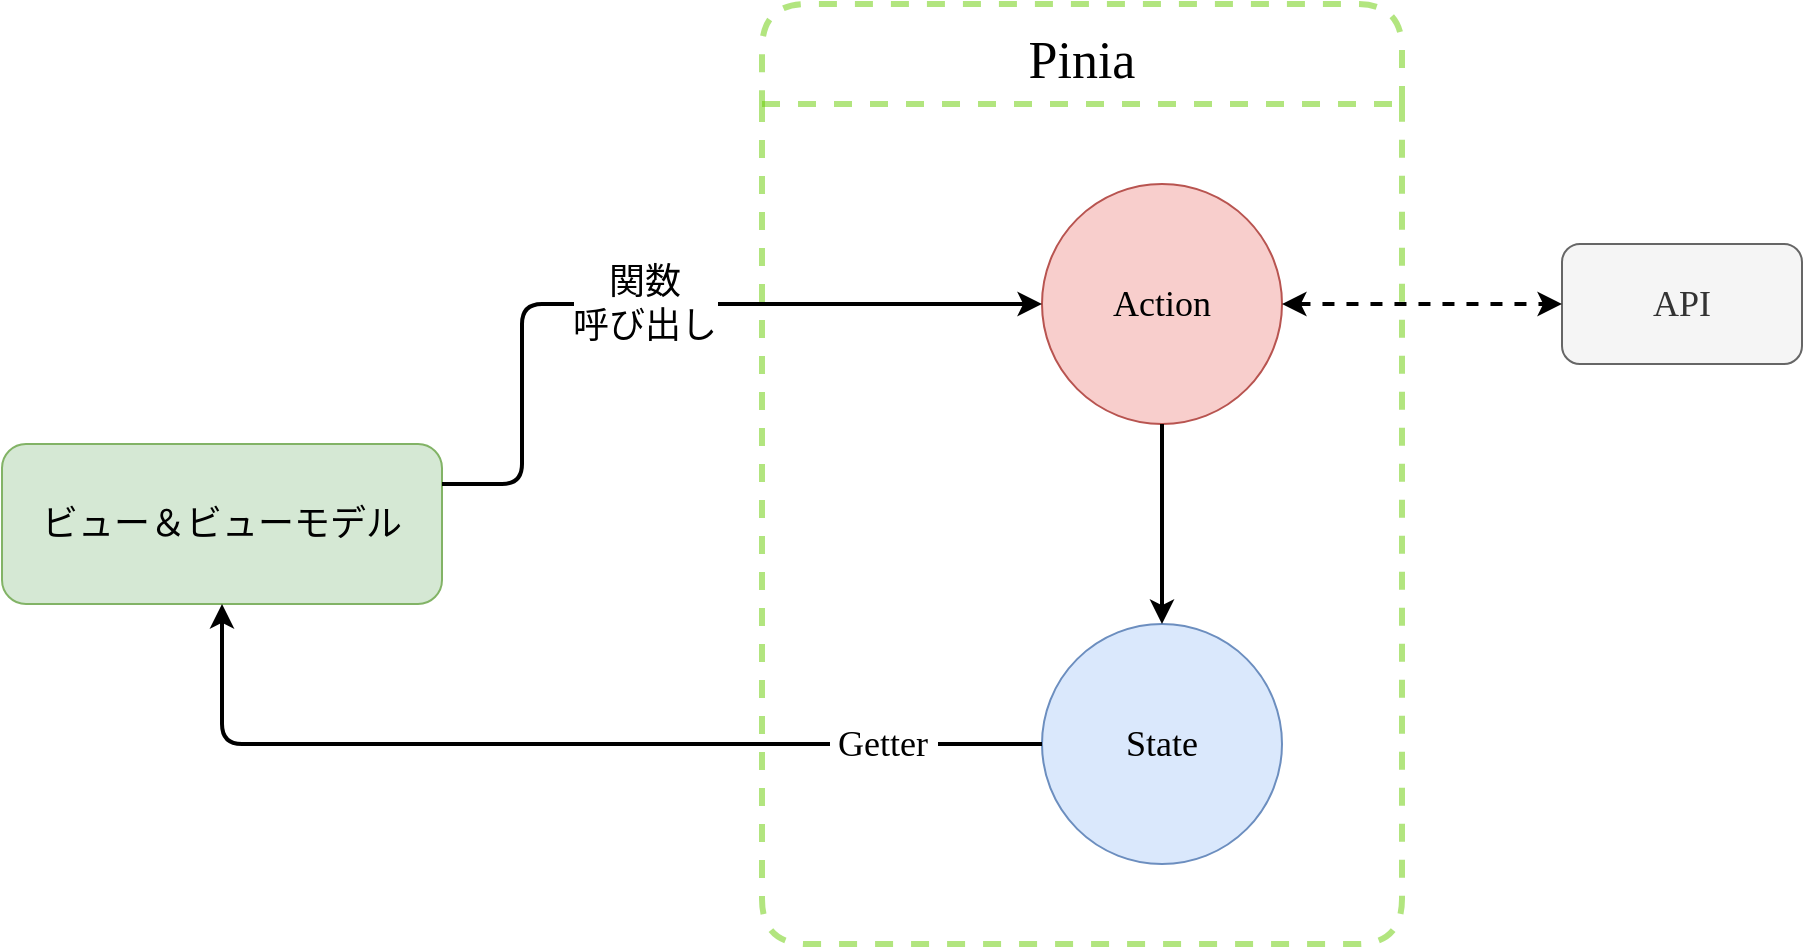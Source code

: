 <mxfile>
    <diagram id="Z7lCvYfXr_S4g437dbQj" name="ページ1">
        <mxGraphModel dx="1583" dy="770" grid="1" gridSize="10" guides="1" tooltips="1" connect="1" arrows="1" fold="1" page="1" pageScale="1" pageWidth="827" pageHeight="1169" math="0" shadow="0">
            <root>
                <mxCell id="0"/>
                <mxCell id="1" parent="0"/>
                <mxCell id="8" value="Action" style="ellipse;whiteSpace=wrap;html=1;aspect=fixed;fontFamily=Noto Sans JP;fontSource=https%3A%2F%2Ffonts.googleapis.com%2Fcss%3Ffamily%3DNoto%2BSans%2BJP;fontSize=18;fillColor=#f8cecc;strokeColor=#b85450;" vertex="1" parent="1">
                    <mxGeometry x="540" y="150" width="120" height="120" as="geometry"/>
                </mxCell>
                <mxCell id="9" value="State" style="ellipse;whiteSpace=wrap;html=1;aspect=fixed;fontFamily=Noto Sans JP;fontSource=https%3A%2F%2Ffonts.googleapis.com%2Fcss%3Ffamily%3DNoto%2BSans%2BJP;fontSize=18;fillColor=#dae8fc;strokeColor=#6c8ebf;" vertex="1" parent="1">
                    <mxGeometry x="540" y="370" width="120" height="120" as="geometry"/>
                </mxCell>
                <mxCell id="10" value="ビュー＆ビューモデル" style="rounded=1;whiteSpace=wrap;html=1;fontFamily=Noto Sans JP;fontSource=https%3A%2F%2Ffonts.googleapis.com%2Fcss%3Ffamily%3DNoto%2BSans%2BJP;fontSize=18;fillColor=#d5e8d4;strokeColor=#82b366;" vertex="1" parent="1">
                    <mxGeometry x="20" y="280" width="220" height="80" as="geometry"/>
                </mxCell>
                <mxCell id="11" value="API" style="rounded=1;whiteSpace=wrap;html=1;fontFamily=Noto Sans JP;fontSource=https%3A%2F%2Ffonts.googleapis.com%2Fcss%3Ffamily%3DNoto%2BSans%2BJP;fontSize=18;fillColor=#f5f5f5;fontColor=#333333;strokeColor=#666666;" vertex="1" parent="1">
                    <mxGeometry x="800" y="180" width="120" height="60" as="geometry"/>
                </mxCell>
                <mxCell id="12" value="" style="endArrow=classic;html=1;fontFamily=Noto Sans JP;fontSource=https%3A%2F%2Ffonts.googleapis.com%2Fcss%3Ffamily%3DNoto%2BSans%2BJP;fontSize=18;exitX=1;exitY=0.5;exitDx=0;exitDy=0;entryX=0;entryY=0.5;entryDx=0;entryDy=0;spacing=4;endSize=6;jumpStyle=none;targetPerimeterSpacing=0;sourcePerimeterSpacing=0;strokeWidth=2;dashed=1;startArrow=classic;startFill=1;" edge="1" parent="1" source="8" target="11">
                    <mxGeometry width="50" height="50" relative="1" as="geometry">
                        <mxPoint x="610" y="390" as="sourcePoint"/>
                        <mxPoint x="660" y="340" as="targetPoint"/>
                    </mxGeometry>
                </mxCell>
                <mxCell id="14" value="" style="endArrow=classic;html=1;fontFamily=Noto Sans JP;fontSource=https%3A%2F%2Ffonts.googleapis.com%2Fcss%3Ffamily%3DNoto%2BSans%2BJP;fontSize=18;endSize=6;sourcePerimeterSpacing=0;targetPerimeterSpacing=0;strokeWidth=2;jumpStyle=none;exitX=1;exitY=0.25;exitDx=0;exitDy=0;entryX=0;entryY=0.5;entryDx=0;entryDy=0;" edge="1" parent="1" source="10" target="8">
                    <mxGeometry width="50" height="50" relative="1" as="geometry">
                        <mxPoint x="280" y="390" as="sourcePoint"/>
                        <mxPoint x="330" y="340" as="targetPoint"/>
                        <Array as="points">
                            <mxPoint x="280" y="300"/>
                            <mxPoint x="280" y="210"/>
                        </Array>
                    </mxGeometry>
                </mxCell>
                <mxCell id="18" value="関数&lt;br&gt;呼び出し" style="edgeLabel;html=1;align=center;verticalAlign=middle;resizable=0;points=[];fontSize=18;fontFamily=Noto Sans JP;" vertex="1" connectable="0" parent="14">
                    <mxGeometry x="0.299" relative="1" as="geometry">
                        <mxPoint x="-63" as="offset"/>
                    </mxGeometry>
                </mxCell>
                <mxCell id="15" value="" style="endArrow=none;html=1;fontFamily=Noto Sans JP;fontSource=https%3A%2F%2Ffonts.googleapis.com%2Fcss%3Ffamily%3DNoto%2BSans%2BJP;fontSize=18;endSize=6;sourcePerimeterSpacing=0;targetPerimeterSpacing=0;strokeWidth=2;jumpStyle=none;exitX=0.5;exitY=1;exitDx=0;exitDy=0;entryX=0;entryY=0.5;entryDx=0;entryDy=0;startArrow=classic;startFill=1;endFill=0;" edge="1" parent="1" source="10" target="9">
                    <mxGeometry width="50" height="50" relative="1" as="geometry">
                        <mxPoint x="250" y="310" as="sourcePoint"/>
                        <mxPoint x="488.0" y="220" as="targetPoint"/>
                        <Array as="points">
                            <mxPoint x="130" y="430"/>
                            <mxPoint x="320" y="430"/>
                        </Array>
                    </mxGeometry>
                </mxCell>
                <mxCell id="17" value="&amp;nbsp;Getter&amp;nbsp;" style="edgeLabel;html=1;align=center;verticalAlign=middle;resizable=0;points=[];fontSize=18;fontFamily=Noto Sans JP;spacingLeft=3;spacingRight=3;spacing=4;labelBackgroundColor=default;" vertex="1" connectable="0" parent="15">
                    <mxGeometry x="0.351" y="2" relative="1" as="geometry">
                        <mxPoint x="76" y="2" as="offset"/>
                    </mxGeometry>
                </mxCell>
                <mxCell id="19" value="" style="endArrow=classic;html=1;fontFamily=Noto Sans JP;fontSource=https%3A%2F%2Ffonts.googleapis.com%2Fcss%3Ffamily%3DNoto%2BSans%2BJP;fontSize=18;endSize=6;sourcePerimeterSpacing=0;targetPerimeterSpacing=0;strokeWidth=2;jumpStyle=none;exitX=0.5;exitY=1;exitDx=0;exitDy=0;" edge="1" parent="1" source="8" target="9">
                    <mxGeometry width="50" height="50" relative="1" as="geometry">
                        <mxPoint x="530" y="380" as="sourcePoint"/>
                        <mxPoint x="580" y="330" as="targetPoint"/>
                    </mxGeometry>
                </mxCell>
                <mxCell id="22" value="Pinia" style="swimlane;fontStyle=0;childLayout=stackLayout;horizontal=1;startSize=50;horizontalStack=0;resizeParent=1;resizeParentMax=0;resizeLast=0;collapsible=1;marginBottom=0;dashed=1;labelBackgroundColor=none;labelBorderColor=none;fontFamily=Noto Sans JP;fontSource=https%3A%2F%2Ffonts.googleapis.com%2Fcss%3Ffamily%3DNoto%2BSans%2BJP;fontSize=26;strokeColor=#66CC00;strokeWidth=3;fillColor=none;rounded=1;shadow=0;sketch=0;glass=0;swimlaneLine=1;perimeterSpacing=0;opacity=50;" vertex="1" parent="1">
                    <mxGeometry x="400" y="60" width="320" height="470" as="geometry"/>
                </mxCell>
            </root>
        </mxGraphModel>
    </diagram>
</mxfile>